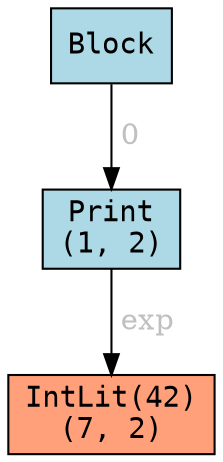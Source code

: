 digraph AST {
node [shape=box style=filled fontname=Courier];
0[label="Block" fillcolor="lightblue"];0 -> 1[label=" 0", fontcolor="gray"];
1[label="Print\n(1, 2)" fillcolor="lightblue"];1 -> 2[label=" exp", fontcolor="gray"];
2[label="IntLit(42)\n(7, 2)" fillcolor="lightsalmon"];}
